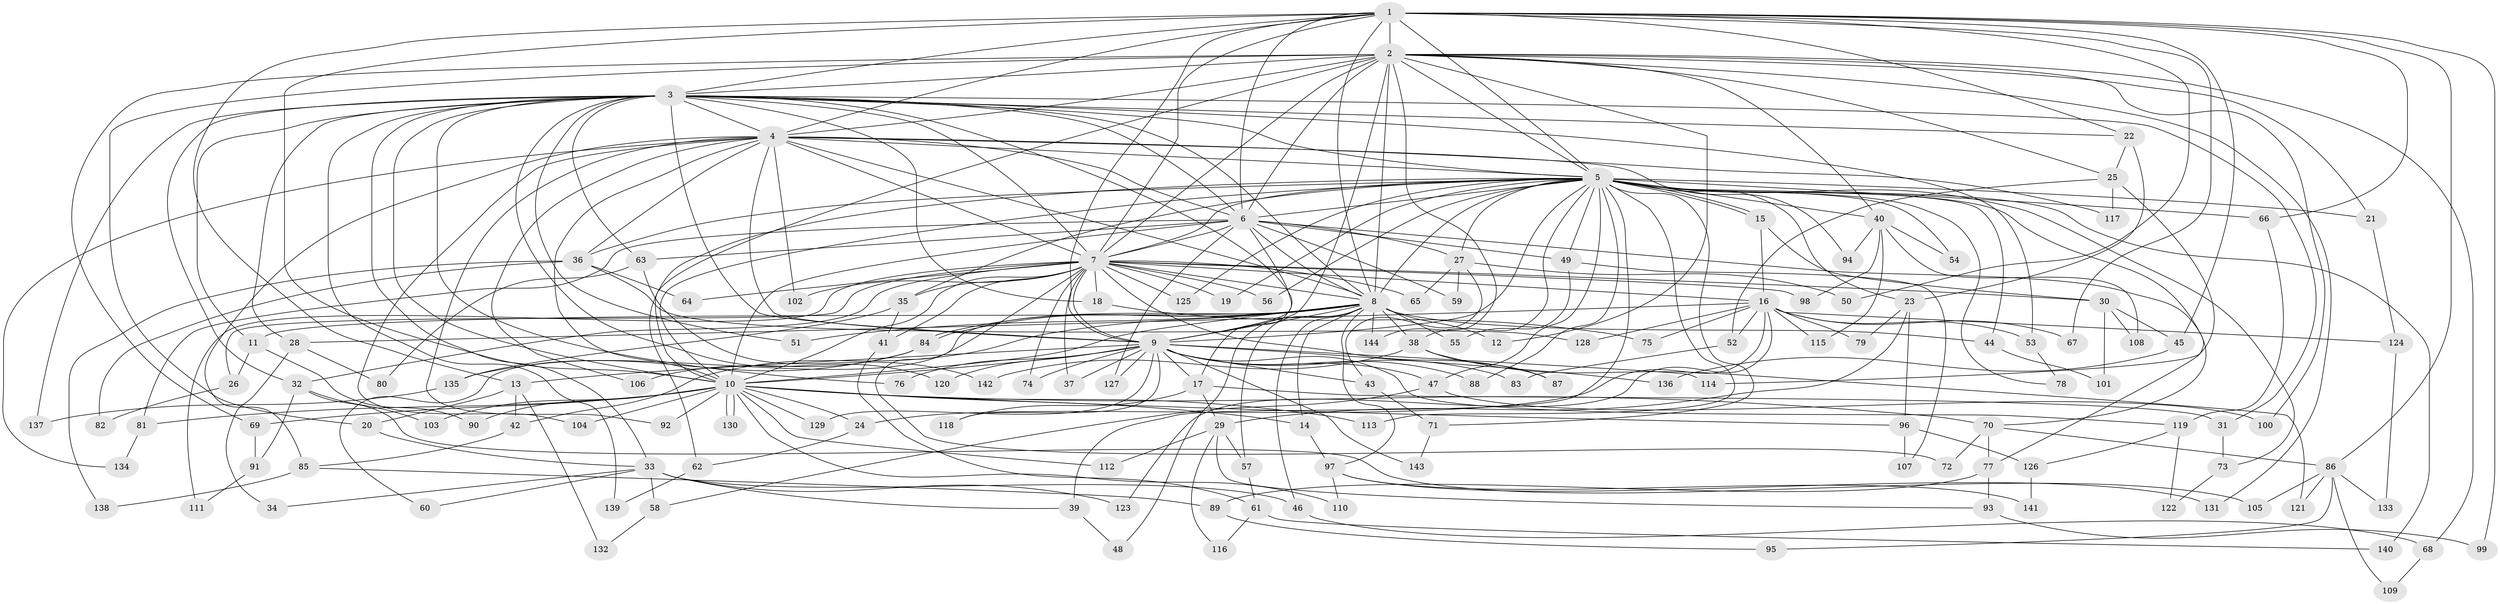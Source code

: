 // Generated by graph-tools (version 1.1) at 2025/49/03/09/25 03:49:34]
// undirected, 144 vertices, 313 edges
graph export_dot {
graph [start="1"]
  node [color=gray90,style=filled];
  1;
  2;
  3;
  4;
  5;
  6;
  7;
  8;
  9;
  10;
  11;
  12;
  13;
  14;
  15;
  16;
  17;
  18;
  19;
  20;
  21;
  22;
  23;
  24;
  25;
  26;
  27;
  28;
  29;
  30;
  31;
  32;
  33;
  34;
  35;
  36;
  37;
  38;
  39;
  40;
  41;
  42;
  43;
  44;
  45;
  46;
  47;
  48;
  49;
  50;
  51;
  52;
  53;
  54;
  55;
  56;
  57;
  58;
  59;
  60;
  61;
  62;
  63;
  64;
  65;
  66;
  67;
  68;
  69;
  70;
  71;
  72;
  73;
  74;
  75;
  76;
  77;
  78;
  79;
  80;
  81;
  82;
  83;
  84;
  85;
  86;
  87;
  88;
  89;
  90;
  91;
  92;
  93;
  94;
  95;
  96;
  97;
  98;
  99;
  100;
  101;
  102;
  103;
  104;
  105;
  106;
  107;
  108;
  109;
  110;
  111;
  112;
  113;
  114;
  115;
  116;
  117;
  118;
  119;
  120;
  121;
  122;
  123;
  124;
  125;
  126;
  127;
  128;
  129;
  130;
  131;
  132;
  133;
  134;
  135;
  136;
  137;
  138;
  139;
  140;
  141;
  142;
  143;
  144;
  1 -- 2;
  1 -- 3;
  1 -- 4;
  1 -- 5;
  1 -- 6;
  1 -- 7;
  1 -- 8;
  1 -- 9;
  1 -- 10;
  1 -- 13;
  1 -- 22;
  1 -- 45;
  1 -- 50;
  1 -- 66;
  1 -- 67;
  1 -- 86;
  1 -- 99;
  2 -- 3;
  2 -- 4;
  2 -- 5;
  2 -- 6;
  2 -- 7;
  2 -- 8;
  2 -- 9;
  2 -- 10;
  2 -- 12;
  2 -- 20;
  2 -- 21;
  2 -- 25;
  2 -- 40;
  2 -- 68;
  2 -- 69;
  2 -- 100;
  2 -- 131;
  2 -- 144;
  3 -- 4;
  3 -- 5;
  3 -- 6;
  3 -- 7;
  3 -- 8;
  3 -- 9;
  3 -- 10;
  3 -- 11;
  3 -- 17;
  3 -- 18;
  3 -- 22;
  3 -- 28;
  3 -- 31;
  3 -- 32;
  3 -- 33;
  3 -- 51;
  3 -- 53;
  3 -- 63;
  3 -- 76;
  3 -- 120;
  3 -- 137;
  3 -- 139;
  4 -- 5;
  4 -- 6;
  4 -- 7;
  4 -- 8;
  4 -- 9;
  4 -- 10;
  4 -- 36;
  4 -- 85;
  4 -- 92;
  4 -- 94;
  4 -- 102;
  4 -- 104;
  4 -- 106;
  4 -- 117;
  4 -- 134;
  5 -- 6;
  5 -- 7;
  5 -- 8;
  5 -- 9;
  5 -- 10;
  5 -- 15;
  5 -- 15;
  5 -- 19;
  5 -- 21;
  5 -- 23;
  5 -- 27;
  5 -- 35;
  5 -- 36;
  5 -- 38;
  5 -- 39;
  5 -- 40;
  5 -- 44;
  5 -- 47;
  5 -- 49;
  5 -- 54;
  5 -- 56;
  5 -- 62;
  5 -- 66;
  5 -- 70;
  5 -- 71;
  5 -- 73;
  5 -- 78;
  5 -- 88;
  5 -- 113;
  5 -- 125;
  5 -- 140;
  6 -- 7;
  6 -- 8;
  6 -- 9;
  6 -- 10;
  6 -- 27;
  6 -- 49;
  6 -- 59;
  6 -- 63;
  6 -- 77;
  6 -- 81;
  6 -- 127;
  7 -- 8;
  7 -- 9;
  7 -- 10;
  7 -- 16;
  7 -- 18;
  7 -- 19;
  7 -- 26;
  7 -- 30;
  7 -- 32;
  7 -- 35;
  7 -- 37;
  7 -- 41;
  7 -- 56;
  7 -- 64;
  7 -- 65;
  7 -- 72;
  7 -- 74;
  7 -- 87;
  7 -- 98;
  7 -- 102;
  7 -- 111;
  7 -- 125;
  8 -- 9;
  8 -- 10;
  8 -- 11;
  8 -- 12;
  8 -- 14;
  8 -- 38;
  8 -- 42;
  8 -- 44;
  8 -- 46;
  8 -- 48;
  8 -- 51;
  8 -- 55;
  8 -- 57;
  8 -- 60;
  8 -- 84;
  8 -- 84;
  8 -- 97;
  8 -- 144;
  9 -- 10;
  9 -- 13;
  9 -- 17;
  9 -- 37;
  9 -- 43;
  9 -- 47;
  9 -- 74;
  9 -- 76;
  9 -- 83;
  9 -- 88;
  9 -- 114;
  9 -- 118;
  9 -- 119;
  9 -- 120;
  9 -- 127;
  9 -- 129;
  9 -- 136;
  9 -- 143;
  10 -- 14;
  10 -- 24;
  10 -- 69;
  10 -- 70;
  10 -- 81;
  10 -- 90;
  10 -- 92;
  10 -- 96;
  10 -- 103;
  10 -- 104;
  10 -- 110;
  10 -- 112;
  10 -- 113;
  10 -- 129;
  10 -- 130;
  10 -- 130;
  11 -- 26;
  11 -- 90;
  13 -- 20;
  13 -- 42;
  13 -- 132;
  14 -- 97;
  15 -- 16;
  15 -- 30;
  16 -- 24;
  16 -- 28;
  16 -- 52;
  16 -- 53;
  16 -- 67;
  16 -- 75;
  16 -- 79;
  16 -- 115;
  16 -- 123;
  16 -- 124;
  16 -- 128;
  17 -- 29;
  17 -- 31;
  17 -- 118;
  18 -- 75;
  20 -- 33;
  21 -- 124;
  22 -- 23;
  22 -- 25;
  23 -- 29;
  23 -- 79;
  23 -- 96;
  24 -- 62;
  25 -- 52;
  25 -- 114;
  25 -- 117;
  26 -- 82;
  27 -- 43;
  27 -- 50;
  27 -- 59;
  27 -- 65;
  28 -- 34;
  28 -- 80;
  29 -- 57;
  29 -- 93;
  29 -- 112;
  29 -- 116;
  30 -- 45;
  30 -- 101;
  30 -- 108;
  31 -- 73;
  32 -- 91;
  32 -- 103;
  32 -- 105;
  33 -- 34;
  33 -- 39;
  33 -- 46;
  33 -- 58;
  33 -- 60;
  33 -- 123;
  35 -- 41;
  35 -- 135;
  36 -- 64;
  36 -- 82;
  36 -- 128;
  36 -- 138;
  38 -- 87;
  38 -- 121;
  38 -- 142;
  39 -- 48;
  40 -- 54;
  40 -- 94;
  40 -- 98;
  40 -- 108;
  40 -- 115;
  41 -- 61;
  42 -- 85;
  43 -- 71;
  44 -- 101;
  45 -- 136;
  46 -- 68;
  47 -- 58;
  47 -- 100;
  49 -- 55;
  49 -- 107;
  52 -- 83;
  53 -- 78;
  57 -- 61;
  58 -- 132;
  61 -- 116;
  61 -- 140;
  62 -- 139;
  63 -- 80;
  63 -- 142;
  66 -- 119;
  68 -- 109;
  69 -- 91;
  70 -- 72;
  70 -- 77;
  70 -- 86;
  71 -- 143;
  73 -- 122;
  77 -- 89;
  77 -- 93;
  81 -- 134;
  84 -- 106;
  84 -- 135;
  85 -- 89;
  85 -- 138;
  86 -- 95;
  86 -- 105;
  86 -- 109;
  86 -- 121;
  86 -- 133;
  89 -- 95;
  91 -- 111;
  93 -- 99;
  96 -- 107;
  96 -- 126;
  97 -- 110;
  97 -- 131;
  97 -- 141;
  119 -- 122;
  119 -- 126;
  124 -- 133;
  126 -- 141;
  135 -- 137;
}
